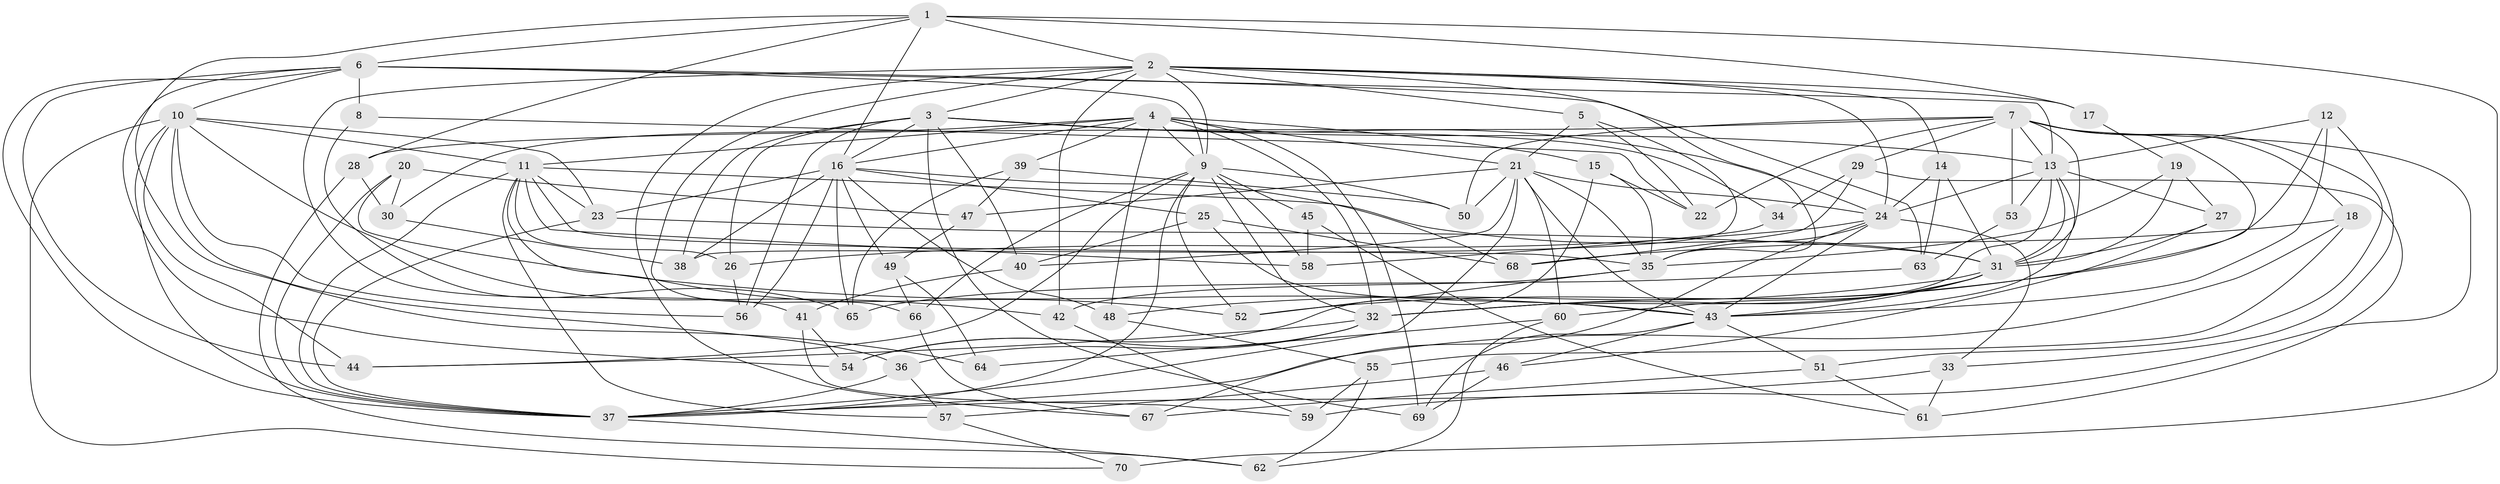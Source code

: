 // original degree distribution, {4: 1.0}
// Generated by graph-tools (version 1.1) at 2025/37/03/09/25 02:37:59]
// undirected, 70 vertices, 190 edges
graph export_dot {
graph [start="1"]
  node [color=gray90,style=filled];
  1;
  2;
  3;
  4;
  5;
  6;
  7;
  8;
  9;
  10;
  11;
  12;
  13;
  14;
  15;
  16;
  17;
  18;
  19;
  20;
  21;
  22;
  23;
  24;
  25;
  26;
  27;
  28;
  29;
  30;
  31;
  32;
  33;
  34;
  35;
  36;
  37;
  38;
  39;
  40;
  41;
  42;
  43;
  44;
  45;
  46;
  47;
  48;
  49;
  50;
  51;
  52;
  53;
  54;
  55;
  56;
  57;
  58;
  59;
  60;
  61;
  62;
  63;
  64;
  65;
  66;
  67;
  68;
  69;
  70;
  1 -- 2 [weight=1.0];
  1 -- 6 [weight=1.0];
  1 -- 16 [weight=1.0];
  1 -- 17 [weight=2.0];
  1 -- 28 [weight=1.0];
  1 -- 64 [weight=2.0];
  1 -- 70 [weight=2.0];
  2 -- 3 [weight=1.0];
  2 -- 5 [weight=1.0];
  2 -- 9 [weight=1.0];
  2 -- 14 [weight=1.0];
  2 -- 17 [weight=1.0];
  2 -- 24 [weight=1.0];
  2 -- 35 [weight=1.0];
  2 -- 41 [weight=1.0];
  2 -- 42 [weight=1.0];
  2 -- 66 [weight=1.0];
  2 -- 67 [weight=1.0];
  3 -- 13 [weight=1.0];
  3 -- 16 [weight=2.0];
  3 -- 24 [weight=1.0];
  3 -- 26 [weight=1.0];
  3 -- 34 [weight=2.0];
  3 -- 38 [weight=1.0];
  3 -- 40 [weight=1.0];
  3 -- 56 [weight=1.0];
  3 -- 69 [weight=1.0];
  4 -- 9 [weight=1.0];
  4 -- 11 [weight=1.0];
  4 -- 15 [weight=1.0];
  4 -- 16 [weight=1.0];
  4 -- 21 [weight=3.0];
  4 -- 30 [weight=1.0];
  4 -- 32 [weight=1.0];
  4 -- 39 [weight=1.0];
  4 -- 48 [weight=1.0];
  4 -- 69 [weight=1.0];
  5 -- 21 [weight=1.0];
  5 -- 22 [weight=1.0];
  5 -- 38 [weight=1.0];
  6 -- 8 [weight=2.0];
  6 -- 9 [weight=1.0];
  6 -- 10 [weight=1.0];
  6 -- 13 [weight=1.0];
  6 -- 37 [weight=1.0];
  6 -- 44 [weight=1.0];
  6 -- 54 [weight=1.0];
  6 -- 63 [weight=1.0];
  7 -- 13 [weight=1.0];
  7 -- 18 [weight=1.0];
  7 -- 22 [weight=1.0];
  7 -- 28 [weight=1.0];
  7 -- 29 [weight=1.0];
  7 -- 31 [weight=1.0];
  7 -- 32 [weight=1.0];
  7 -- 50 [weight=1.0];
  7 -- 51 [weight=1.0];
  7 -- 53 [weight=2.0];
  7 -- 59 [weight=1.0];
  8 -- 22 [weight=1.0];
  8 -- 65 [weight=1.0];
  9 -- 32 [weight=1.0];
  9 -- 37 [weight=1.0];
  9 -- 44 [weight=1.0];
  9 -- 45 [weight=2.0];
  9 -- 50 [weight=1.0];
  9 -- 52 [weight=1.0];
  9 -- 58 [weight=1.0];
  9 -- 66 [weight=1.0];
  10 -- 11 [weight=1.0];
  10 -- 23 [weight=3.0];
  10 -- 36 [weight=1.0];
  10 -- 37 [weight=2.0];
  10 -- 42 [weight=1.0];
  10 -- 44 [weight=1.0];
  10 -- 56 [weight=1.0];
  10 -- 70 [weight=1.0];
  11 -- 23 [weight=1.0];
  11 -- 26 [weight=1.0];
  11 -- 31 [weight=1.0];
  11 -- 35 [weight=1.0];
  11 -- 37 [weight=1.0];
  11 -- 52 [weight=1.0];
  11 -- 57 [weight=1.0];
  11 -- 58 [weight=1.0];
  12 -- 13 [weight=1.0];
  12 -- 33 [weight=1.0];
  12 -- 43 [weight=1.0];
  12 -- 52 [weight=1.0];
  13 -- 24 [weight=1.0];
  13 -- 27 [weight=1.0];
  13 -- 31 [weight=1.0];
  13 -- 32 [weight=1.0];
  13 -- 43 [weight=1.0];
  13 -- 53 [weight=1.0];
  14 -- 24 [weight=1.0];
  14 -- 31 [weight=1.0];
  14 -- 63 [weight=1.0];
  15 -- 22 [weight=1.0];
  15 -- 35 [weight=1.0];
  15 -- 54 [weight=1.0];
  16 -- 23 [weight=1.0];
  16 -- 25 [weight=1.0];
  16 -- 38 [weight=1.0];
  16 -- 48 [weight=1.0];
  16 -- 49 [weight=1.0];
  16 -- 56 [weight=1.0];
  16 -- 65 [weight=1.0];
  16 -- 68 [weight=1.0];
  17 -- 19 [weight=1.0];
  18 -- 37 [weight=1.0];
  18 -- 55 [weight=1.0];
  18 -- 68 [weight=1.0];
  19 -- 27 [weight=1.0];
  19 -- 31 [weight=1.0];
  19 -- 35 [weight=1.0];
  20 -- 30 [weight=1.0];
  20 -- 37 [weight=1.0];
  20 -- 43 [weight=1.0];
  20 -- 47 [weight=1.0];
  21 -- 24 [weight=1.0];
  21 -- 35 [weight=1.0];
  21 -- 37 [weight=1.0];
  21 -- 40 [weight=1.0];
  21 -- 43 [weight=1.0];
  21 -- 47 [weight=1.0];
  21 -- 50 [weight=1.0];
  21 -- 60 [weight=1.0];
  23 -- 31 [weight=2.0];
  23 -- 37 [weight=1.0];
  24 -- 26 [weight=1.0];
  24 -- 33 [weight=1.0];
  24 -- 35 [weight=1.0];
  24 -- 43 [weight=1.0];
  24 -- 67 [weight=1.0];
  25 -- 40 [weight=1.0];
  25 -- 43 [weight=1.0];
  25 -- 68 [weight=1.0];
  26 -- 56 [weight=1.0];
  27 -- 31 [weight=1.0];
  27 -- 46 [weight=1.0];
  28 -- 30 [weight=1.0];
  28 -- 62 [weight=1.0];
  29 -- 34 [weight=1.0];
  29 -- 61 [weight=1.0];
  29 -- 68 [weight=1.0];
  30 -- 38 [weight=1.0];
  31 -- 32 [weight=1.0];
  31 -- 43 [weight=1.0];
  31 -- 48 [weight=1.0];
  31 -- 60 [weight=1.0];
  32 -- 36 [weight=1.0];
  32 -- 44 [weight=1.0];
  32 -- 54 [weight=1.0];
  33 -- 37 [weight=1.0];
  33 -- 61 [weight=1.0];
  34 -- 58 [weight=1.0];
  35 -- 42 [weight=1.0];
  35 -- 52 [weight=1.0];
  36 -- 37 [weight=1.0];
  36 -- 57 [weight=1.0];
  37 -- 62 [weight=1.0];
  39 -- 47 [weight=1.0];
  39 -- 50 [weight=1.0];
  39 -- 65 [weight=1.0];
  40 -- 41 [weight=1.0];
  41 -- 54 [weight=1.0];
  41 -- 59 [weight=1.0];
  42 -- 59 [weight=1.0];
  43 -- 46 [weight=1.0];
  43 -- 51 [weight=1.0];
  43 -- 69 [weight=1.0];
  45 -- 58 [weight=1.0];
  45 -- 61 [weight=1.0];
  46 -- 57 [weight=1.0];
  46 -- 69 [weight=1.0];
  47 -- 49 [weight=1.0];
  48 -- 55 [weight=1.0];
  49 -- 64 [weight=1.0];
  49 -- 66 [weight=1.0];
  51 -- 61 [weight=1.0];
  51 -- 67 [weight=1.0];
  53 -- 63 [weight=1.0];
  55 -- 59 [weight=1.0];
  55 -- 62 [weight=1.0];
  57 -- 70 [weight=1.0];
  60 -- 62 [weight=1.0];
  60 -- 64 [weight=1.0];
  63 -- 65 [weight=1.0];
  66 -- 67 [weight=1.0];
}
